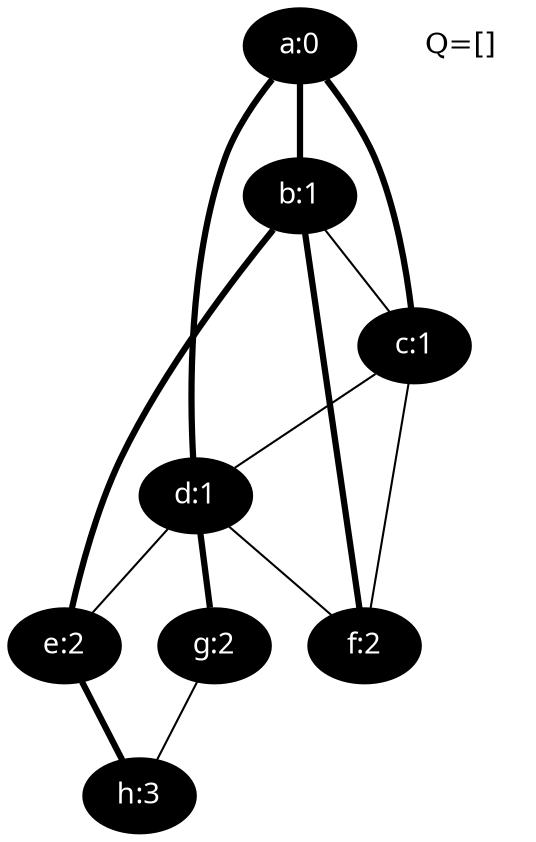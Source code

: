 Graph {
a [ label="a:0" fontcolor=white style=filled fontname="time-bold" fillcolor=black ];
b [ label="b:1" fontcolor=white style=filled fontname="time-bold" fillcolor=black ];
c [ label="c:1" fontcolor=white style=filled fontname="time-bold" fillcolor=black ];
d [ label="d:1" fontcolor=white style=filled fontname="time-bold" fillcolor=black ];
e [ label="e:2" fontcolor=white style=filled fontname="time-bold" fillcolor=black ];
f [ label="f:2" fontcolor=white style=filled fontname="time-bold" fillcolor=black ];
g [ label="g:2" fontcolor=white style=filled fontname="time-bold" fillcolor=black ];
h [ label="h:3" fontcolor=white style=filled fontname="time-bold" fillcolor=black ];
a--d[label="", penwidth=3];
a--b[label="", penwidth=3];
a--c[label="", penwidth=3];
b--e[label="", penwidth=3];
b--f[label="", penwidth=3];
b--c[label="", penwidth=1];
c--d[label="", penwidth=1];
c--f[label="", penwidth=1];
d--e[label="", penwidth=1];
d--f[label="", penwidth=1];
d--g[label="", penwidth=3];
e--h[label="", penwidth=3];
g--h[label="", penwidth=1];
legend[label="Q=[]", color=white];
}